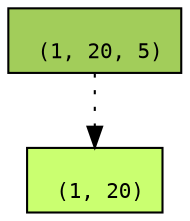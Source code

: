 digraph {
	graph [size="12,12"]
	node [align=left fontname=monospace fontsize=10 height=0.2 ranksep=0.1 shape=box style=filled]
	5627385152 [label="
 (1, 20)" fillcolor=darkolivegreen1]
	5627286528 [label="
 (1, 20, 5)" fillcolor=darkolivegreen3]
	5627286528 -> 5627385152 [style=dotted]
}
